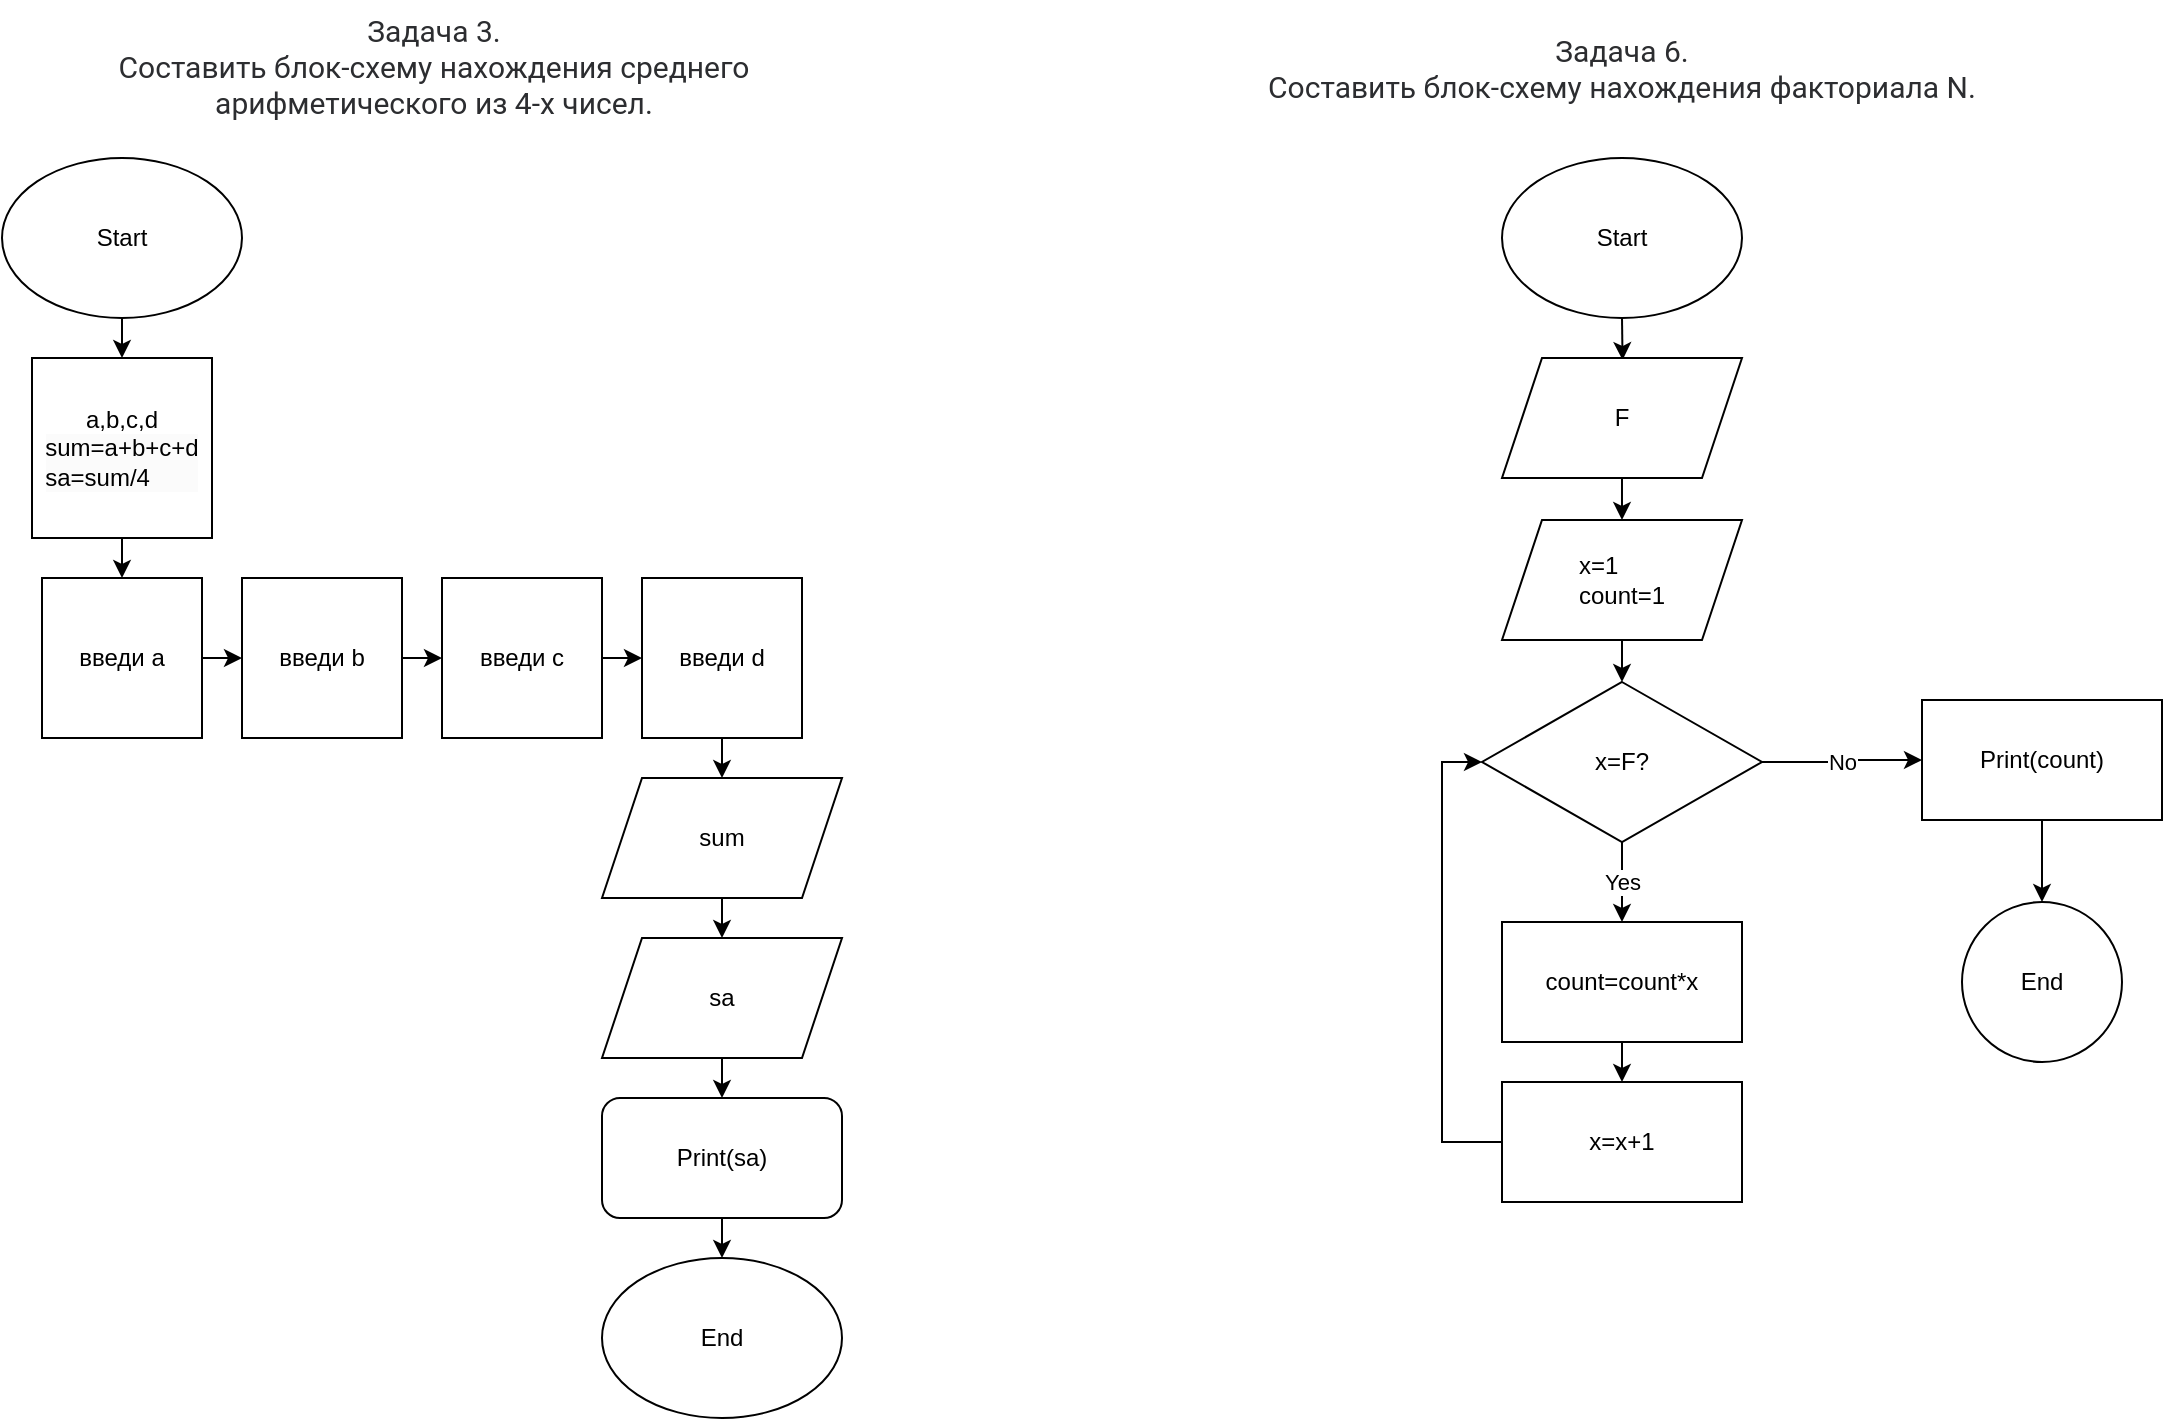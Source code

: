 <mxfile version="20.8.20" type="github">
  <diagram id="C5RBs43oDa-KdzZeNtuy" name="Page-1">
    <mxGraphModel dx="1258" dy="1531" grid="1" gridSize="10" guides="1" tooltips="1" connect="1" arrows="1" fold="1" page="1" pageScale="1" pageWidth="1169" pageHeight="827" math="0" shadow="0">
      <root>
        <mxCell id="WIyWlLk6GJQsqaUBKTNV-0" />
        <mxCell id="WIyWlLk6GJQsqaUBKTNV-1" parent="WIyWlLk6GJQsqaUBKTNV-0" />
        <mxCell id="hU-rYBEqqxqdaYYuZfc0-12" style="edgeStyle=orthogonalEdgeStyle;rounded=0;orthogonalLoop=1;jettySize=auto;html=1;exitX=0.5;exitY=1;exitDx=0;exitDy=0;entryX=0.5;entryY=0;entryDx=0;entryDy=0;" edge="1" parent="WIyWlLk6GJQsqaUBKTNV-1" source="hU-rYBEqqxqdaYYuZfc0-1" target="hU-rYBEqqxqdaYYuZfc0-2">
          <mxGeometry relative="1" as="geometry" />
        </mxCell>
        <mxCell id="hU-rYBEqqxqdaYYuZfc0-1" value="Start" style="ellipse;whiteSpace=wrap;html=1;" vertex="1" parent="WIyWlLk6GJQsqaUBKTNV-1">
          <mxGeometry x="44" y="138" width="120" height="80" as="geometry" />
        </mxCell>
        <mxCell id="hU-rYBEqqxqdaYYuZfc0-13" style="edgeStyle=orthogonalEdgeStyle;rounded=0;orthogonalLoop=1;jettySize=auto;html=1;exitX=0.5;exitY=1;exitDx=0;exitDy=0;entryX=0.5;entryY=0;entryDx=0;entryDy=0;" edge="1" parent="WIyWlLk6GJQsqaUBKTNV-1" source="hU-rYBEqqxqdaYYuZfc0-2" target="hU-rYBEqqxqdaYYuZfc0-3">
          <mxGeometry relative="1" as="geometry" />
        </mxCell>
        <mxCell id="hU-rYBEqqxqdaYYuZfc0-2" value="&lt;span style=&quot;text-align: left;&quot;&gt;a,b,c,d&lt;/span&gt;&lt;br&gt;&lt;div style=&quot;border-color: var(--border-color); color: rgb(0, 0, 0); font-family: Helvetica; font-size: 12px; font-style: normal; font-variant-ligatures: normal; font-variant-caps: normal; font-weight: 400; letter-spacing: normal; orphans: 2; text-align: left; text-indent: 0px; text-transform: none; widows: 2; word-spacing: 0px; -webkit-text-stroke-width: 0px; background-color: rgb(251, 251, 251); text-decoration-thickness: initial; text-decoration-style: initial; text-decoration-color: initial;&quot;&gt;&lt;div style=&quot;border-color: var(--border-color);&quot;&gt;&lt;div style=&quot;border-color: var(--border-color);&quot;&gt;sum=a+b+c+d&lt;/div&gt;&lt;div style=&quot;border-color: var(--border-color);&quot;&gt;sa=sum/4&lt;/div&gt;&lt;/div&gt;&lt;/div&gt;" style="whiteSpace=wrap;html=1;aspect=fixed;" vertex="1" parent="WIyWlLk6GJQsqaUBKTNV-1">
          <mxGeometry x="59" y="238" width="90" height="90" as="geometry" />
        </mxCell>
        <mxCell id="hU-rYBEqqxqdaYYuZfc0-14" style="edgeStyle=orthogonalEdgeStyle;rounded=0;orthogonalLoop=1;jettySize=auto;html=1;exitX=1;exitY=0.5;exitDx=0;exitDy=0;entryX=0;entryY=0.5;entryDx=0;entryDy=0;" edge="1" parent="WIyWlLk6GJQsqaUBKTNV-1" source="hU-rYBEqqxqdaYYuZfc0-3" target="hU-rYBEqqxqdaYYuZfc0-4">
          <mxGeometry relative="1" as="geometry" />
        </mxCell>
        <mxCell id="hU-rYBEqqxqdaYYuZfc0-3" value="введи a" style="whiteSpace=wrap;html=1;aspect=fixed;" vertex="1" parent="WIyWlLk6GJQsqaUBKTNV-1">
          <mxGeometry x="64" y="348" width="80" height="80" as="geometry" />
        </mxCell>
        <mxCell id="hU-rYBEqqxqdaYYuZfc0-15" style="edgeStyle=orthogonalEdgeStyle;rounded=0;orthogonalLoop=1;jettySize=auto;html=1;exitX=1;exitY=0.5;exitDx=0;exitDy=0;entryX=0;entryY=0.5;entryDx=0;entryDy=0;" edge="1" parent="WIyWlLk6GJQsqaUBKTNV-1" source="hU-rYBEqqxqdaYYuZfc0-4" target="hU-rYBEqqxqdaYYuZfc0-5">
          <mxGeometry relative="1" as="geometry" />
        </mxCell>
        <mxCell id="hU-rYBEqqxqdaYYuZfc0-4" value="введи b" style="whiteSpace=wrap;html=1;aspect=fixed;" vertex="1" parent="WIyWlLk6GJQsqaUBKTNV-1">
          <mxGeometry x="164" y="348" width="80" height="80" as="geometry" />
        </mxCell>
        <mxCell id="hU-rYBEqqxqdaYYuZfc0-16" style="edgeStyle=orthogonalEdgeStyle;rounded=0;orthogonalLoop=1;jettySize=auto;html=1;exitX=1;exitY=0.5;exitDx=0;exitDy=0;entryX=0;entryY=0.5;entryDx=0;entryDy=0;" edge="1" parent="WIyWlLk6GJQsqaUBKTNV-1" source="hU-rYBEqqxqdaYYuZfc0-5" target="hU-rYBEqqxqdaYYuZfc0-6">
          <mxGeometry relative="1" as="geometry" />
        </mxCell>
        <mxCell id="hU-rYBEqqxqdaYYuZfc0-5" value="введи c" style="whiteSpace=wrap;html=1;aspect=fixed;" vertex="1" parent="WIyWlLk6GJQsqaUBKTNV-1">
          <mxGeometry x="264" y="348" width="80" height="80" as="geometry" />
        </mxCell>
        <mxCell id="hU-rYBEqqxqdaYYuZfc0-17" style="edgeStyle=orthogonalEdgeStyle;rounded=0;orthogonalLoop=1;jettySize=auto;html=1;exitX=0.5;exitY=1;exitDx=0;exitDy=0;entryX=0.5;entryY=0;entryDx=0;entryDy=0;" edge="1" parent="WIyWlLk6GJQsqaUBKTNV-1" source="hU-rYBEqqxqdaYYuZfc0-6" target="hU-rYBEqqxqdaYYuZfc0-7">
          <mxGeometry relative="1" as="geometry" />
        </mxCell>
        <mxCell id="hU-rYBEqqxqdaYYuZfc0-6" value="введи d" style="whiteSpace=wrap;html=1;aspect=fixed;" vertex="1" parent="WIyWlLk6GJQsqaUBKTNV-1">
          <mxGeometry x="364" y="348" width="80" height="80" as="geometry" />
        </mxCell>
        <mxCell id="hU-rYBEqqxqdaYYuZfc0-18" style="edgeStyle=orthogonalEdgeStyle;rounded=0;orthogonalLoop=1;jettySize=auto;html=1;exitX=0.5;exitY=1;exitDx=0;exitDy=0;entryX=0.5;entryY=0;entryDx=0;entryDy=0;" edge="1" parent="WIyWlLk6GJQsqaUBKTNV-1" source="hU-rYBEqqxqdaYYuZfc0-7" target="hU-rYBEqqxqdaYYuZfc0-8">
          <mxGeometry relative="1" as="geometry" />
        </mxCell>
        <mxCell id="hU-rYBEqqxqdaYYuZfc0-7" value="sum" style="shape=parallelogram;perimeter=parallelogramPerimeter;whiteSpace=wrap;html=1;fixedSize=1;" vertex="1" parent="WIyWlLk6GJQsqaUBKTNV-1">
          <mxGeometry x="344" y="448" width="120" height="60" as="geometry" />
        </mxCell>
        <mxCell id="hU-rYBEqqxqdaYYuZfc0-19" style="edgeStyle=orthogonalEdgeStyle;rounded=0;orthogonalLoop=1;jettySize=auto;html=1;exitX=0.5;exitY=1;exitDx=0;exitDy=0;entryX=0.5;entryY=0;entryDx=0;entryDy=0;" edge="1" parent="WIyWlLk6GJQsqaUBKTNV-1" source="hU-rYBEqqxqdaYYuZfc0-8" target="hU-rYBEqqxqdaYYuZfc0-9">
          <mxGeometry relative="1" as="geometry" />
        </mxCell>
        <mxCell id="hU-rYBEqqxqdaYYuZfc0-8" value="sa" style="shape=parallelogram;perimeter=parallelogramPerimeter;whiteSpace=wrap;html=1;fixedSize=1;" vertex="1" parent="WIyWlLk6GJQsqaUBKTNV-1">
          <mxGeometry x="344" y="528" width="120" height="60" as="geometry" />
        </mxCell>
        <mxCell id="hU-rYBEqqxqdaYYuZfc0-40" style="edgeStyle=orthogonalEdgeStyle;rounded=0;orthogonalLoop=1;jettySize=auto;html=1;exitX=0.5;exitY=1;exitDx=0;exitDy=0;entryX=0.5;entryY=0;entryDx=0;entryDy=0;" edge="1" parent="WIyWlLk6GJQsqaUBKTNV-1" source="hU-rYBEqqxqdaYYuZfc0-9" target="hU-rYBEqqxqdaYYuZfc0-10">
          <mxGeometry relative="1" as="geometry" />
        </mxCell>
        <mxCell id="hU-rYBEqqxqdaYYuZfc0-9" value="Print(sa)" style="rounded=1;whiteSpace=wrap;html=1;" vertex="1" parent="WIyWlLk6GJQsqaUBKTNV-1">
          <mxGeometry x="344" y="608" width="120" height="60" as="geometry" />
        </mxCell>
        <mxCell id="hU-rYBEqqxqdaYYuZfc0-10" value="End" style="ellipse;whiteSpace=wrap;html=1;" vertex="1" parent="WIyWlLk6GJQsqaUBKTNV-1">
          <mxGeometry x="344" y="688" width="120" height="80" as="geometry" />
        </mxCell>
        <mxCell id="hU-rYBEqqxqdaYYuZfc0-37" value="&lt;span style=&quot;color: rgb(44, 45, 48); font-family: Roboto, &amp;quot;San Francisco&amp;quot;, &amp;quot;Helvetica Neue&amp;quot;, Helvetica, Arial; font-size: 15px; font-style: normal; font-variant-ligatures: normal; font-variant-caps: normal; font-weight: 400; letter-spacing: normal; orphans: 2; text-indent: 0px; text-transform: none; widows: 2; word-spacing: 0px; -webkit-text-stroke-width: 0px; background-color: rgb(255, 255, 255); text-decoration-thickness: initial; text-decoration-style: initial; text-decoration-color: initial; float: none; display: inline !important;&quot;&gt;Задача 3. &lt;br&gt;Составить блок-схему нахождения среднего арифметического из 4-х чисел.&lt;/span&gt;" style="text;whiteSpace=wrap;html=1;align=center;" vertex="1" parent="WIyWlLk6GJQsqaUBKTNV-1">
          <mxGeometry x="100" y="59" width="320" height="60" as="geometry" />
        </mxCell>
        <mxCell id="hU-rYBEqqxqdaYYuZfc0-38" value="&lt;span style=&quot;color: rgb(44, 45, 48); font-family: Roboto, &amp;quot;San Francisco&amp;quot;, &amp;quot;Helvetica Neue&amp;quot;, Helvetica, Arial; font-size: 15px; font-style: normal; font-variant-ligatures: normal; font-variant-caps: normal; font-weight: 400; letter-spacing: normal; orphans: 2; text-indent: 0px; text-transform: none; widows: 2; word-spacing: 0px; -webkit-text-stroke-width: 0px; background-color: rgb(255, 255, 255); text-decoration-thickness: initial; text-decoration-style: initial; text-decoration-color: initial; float: none; display: inline !important;&quot;&gt;Задача 6.&lt;br&gt;Составить блок-схему нахождения факториала N.&lt;/span&gt;" style="text;whiteSpace=wrap;html=1;align=center;" vertex="1" parent="WIyWlLk6GJQsqaUBKTNV-1">
          <mxGeometry x="676" y="69" width="356" height="40" as="geometry" />
        </mxCell>
        <mxCell id="hU-rYBEqqxqdaYYuZfc0-42" style="edgeStyle=orthogonalEdgeStyle;rounded=0;orthogonalLoop=1;jettySize=auto;html=1;exitX=0.5;exitY=1;exitDx=0;exitDy=0;" edge="1" parent="WIyWlLk6GJQsqaUBKTNV-1" source="hU-rYBEqqxqdaYYuZfc0-41">
          <mxGeometry relative="1" as="geometry">
            <mxPoint x="854.286" y="239" as="targetPoint" />
          </mxGeometry>
        </mxCell>
        <mxCell id="hU-rYBEqqxqdaYYuZfc0-41" value="Start" style="ellipse;whiteSpace=wrap;html=1;" vertex="1" parent="WIyWlLk6GJQsqaUBKTNV-1">
          <mxGeometry x="794" y="138" width="120" height="80" as="geometry" />
        </mxCell>
        <mxCell id="hU-rYBEqqxqdaYYuZfc0-52" style="edgeStyle=orthogonalEdgeStyle;rounded=0;orthogonalLoop=1;jettySize=auto;html=1;exitX=0.5;exitY=1;exitDx=0;exitDy=0;entryX=0.5;entryY=0;entryDx=0;entryDy=0;" edge="1" parent="WIyWlLk6GJQsqaUBKTNV-1" source="hU-rYBEqqxqdaYYuZfc0-43" target="hU-rYBEqqxqdaYYuZfc0-44">
          <mxGeometry relative="1" as="geometry" />
        </mxCell>
        <mxCell id="hU-rYBEqqxqdaYYuZfc0-43" value="&lt;div style=&quot;border-color: var(--border-color); text-align: left;&quot;&gt;x=1&lt;/div&gt;&lt;div style=&quot;border-color: var(--border-color); text-align: left;&quot;&gt;count=1&lt;/div&gt;" style="shape=parallelogram;perimeter=parallelogramPerimeter;whiteSpace=wrap;html=1;fixedSize=1;" vertex="1" parent="WIyWlLk6GJQsqaUBKTNV-1">
          <mxGeometry x="794" y="319" width="120" height="60" as="geometry" />
        </mxCell>
        <mxCell id="hU-rYBEqqxqdaYYuZfc0-53" value="No" style="edgeStyle=orthogonalEdgeStyle;rounded=0;orthogonalLoop=1;jettySize=auto;html=1;exitX=1;exitY=0.5;exitDx=0;exitDy=0;entryX=0;entryY=0.5;entryDx=0;entryDy=0;" edge="1" parent="WIyWlLk6GJQsqaUBKTNV-1" source="hU-rYBEqqxqdaYYuZfc0-44" target="hU-rYBEqqxqdaYYuZfc0-49">
          <mxGeometry relative="1" as="geometry" />
        </mxCell>
        <mxCell id="hU-rYBEqqxqdaYYuZfc0-56" value="Yes" style="edgeStyle=orthogonalEdgeStyle;rounded=0;orthogonalLoop=1;jettySize=auto;html=1;exitX=0.5;exitY=1;exitDx=0;exitDy=0;entryX=0.5;entryY=0;entryDx=0;entryDy=0;" edge="1" parent="WIyWlLk6GJQsqaUBKTNV-1" source="hU-rYBEqqxqdaYYuZfc0-44" target="hU-rYBEqqxqdaYYuZfc0-50">
          <mxGeometry relative="1" as="geometry">
            <mxPoint as="offset" />
          </mxGeometry>
        </mxCell>
        <mxCell id="hU-rYBEqqxqdaYYuZfc0-44" value="x=F?" style="rhombus;whiteSpace=wrap;html=1;" vertex="1" parent="WIyWlLk6GJQsqaUBKTNV-1">
          <mxGeometry x="784" y="400" width="140" height="80" as="geometry" />
        </mxCell>
        <mxCell id="hU-rYBEqqxqdaYYuZfc0-48" value="End" style="ellipse;whiteSpace=wrap;html=1;aspect=fixed;" vertex="1" parent="WIyWlLk6GJQsqaUBKTNV-1">
          <mxGeometry x="1024" y="510" width="80" height="80" as="geometry" />
        </mxCell>
        <mxCell id="hU-rYBEqqxqdaYYuZfc0-54" style="edgeStyle=orthogonalEdgeStyle;rounded=0;orthogonalLoop=1;jettySize=auto;html=1;exitX=0.5;exitY=1;exitDx=0;exitDy=0;entryX=0.5;entryY=0;entryDx=0;entryDy=0;" edge="1" parent="WIyWlLk6GJQsqaUBKTNV-1" source="hU-rYBEqqxqdaYYuZfc0-49" target="hU-rYBEqqxqdaYYuZfc0-48">
          <mxGeometry relative="1" as="geometry" />
        </mxCell>
        <mxCell id="hU-rYBEqqxqdaYYuZfc0-49" value="Print(count)" style="rounded=0;whiteSpace=wrap;html=1;" vertex="1" parent="WIyWlLk6GJQsqaUBKTNV-1">
          <mxGeometry x="1004" y="409" width="120" height="60" as="geometry" />
        </mxCell>
        <mxCell id="hU-rYBEqqxqdaYYuZfc0-57" style="edgeStyle=orthogonalEdgeStyle;rounded=0;orthogonalLoop=1;jettySize=auto;html=1;exitX=0.5;exitY=1;exitDx=0;exitDy=0;entryX=0.5;entryY=0;entryDx=0;entryDy=0;" edge="1" parent="WIyWlLk6GJQsqaUBKTNV-1" source="hU-rYBEqqxqdaYYuZfc0-50" target="hU-rYBEqqxqdaYYuZfc0-51">
          <mxGeometry relative="1" as="geometry" />
        </mxCell>
        <mxCell id="hU-rYBEqqxqdaYYuZfc0-50" value="count=count*x" style="rounded=0;whiteSpace=wrap;html=1;" vertex="1" parent="WIyWlLk6GJQsqaUBKTNV-1">
          <mxGeometry x="794" y="520" width="120" height="60" as="geometry" />
        </mxCell>
        <mxCell id="hU-rYBEqqxqdaYYuZfc0-58" style="edgeStyle=orthogonalEdgeStyle;rounded=0;orthogonalLoop=1;jettySize=auto;html=1;exitX=0;exitY=0.5;exitDx=0;exitDy=0;entryX=0;entryY=0.5;entryDx=0;entryDy=0;" edge="1" parent="WIyWlLk6GJQsqaUBKTNV-1" source="hU-rYBEqqxqdaYYuZfc0-51" target="hU-rYBEqqxqdaYYuZfc0-44">
          <mxGeometry relative="1" as="geometry" />
        </mxCell>
        <mxCell id="hU-rYBEqqxqdaYYuZfc0-51" value="x=x+1" style="rounded=0;whiteSpace=wrap;html=1;" vertex="1" parent="WIyWlLk6GJQsqaUBKTNV-1">
          <mxGeometry x="794" y="600" width="120" height="60" as="geometry" />
        </mxCell>
        <mxCell id="hU-rYBEqqxqdaYYuZfc0-62" style="edgeStyle=orthogonalEdgeStyle;rounded=0;orthogonalLoop=1;jettySize=auto;html=1;exitX=0.5;exitY=1;exitDx=0;exitDy=0;entryX=0.5;entryY=0;entryDx=0;entryDy=0;" edge="1" parent="WIyWlLk6GJQsqaUBKTNV-1" source="hU-rYBEqqxqdaYYuZfc0-61" target="hU-rYBEqqxqdaYYuZfc0-43">
          <mxGeometry relative="1" as="geometry" />
        </mxCell>
        <mxCell id="hU-rYBEqqxqdaYYuZfc0-61" value="F" style="shape=parallelogram;perimeter=parallelogramPerimeter;whiteSpace=wrap;html=1;fixedSize=1;" vertex="1" parent="WIyWlLk6GJQsqaUBKTNV-1">
          <mxGeometry x="793.996" y="238" width="120" height="60" as="geometry" />
        </mxCell>
      </root>
    </mxGraphModel>
  </diagram>
</mxfile>
